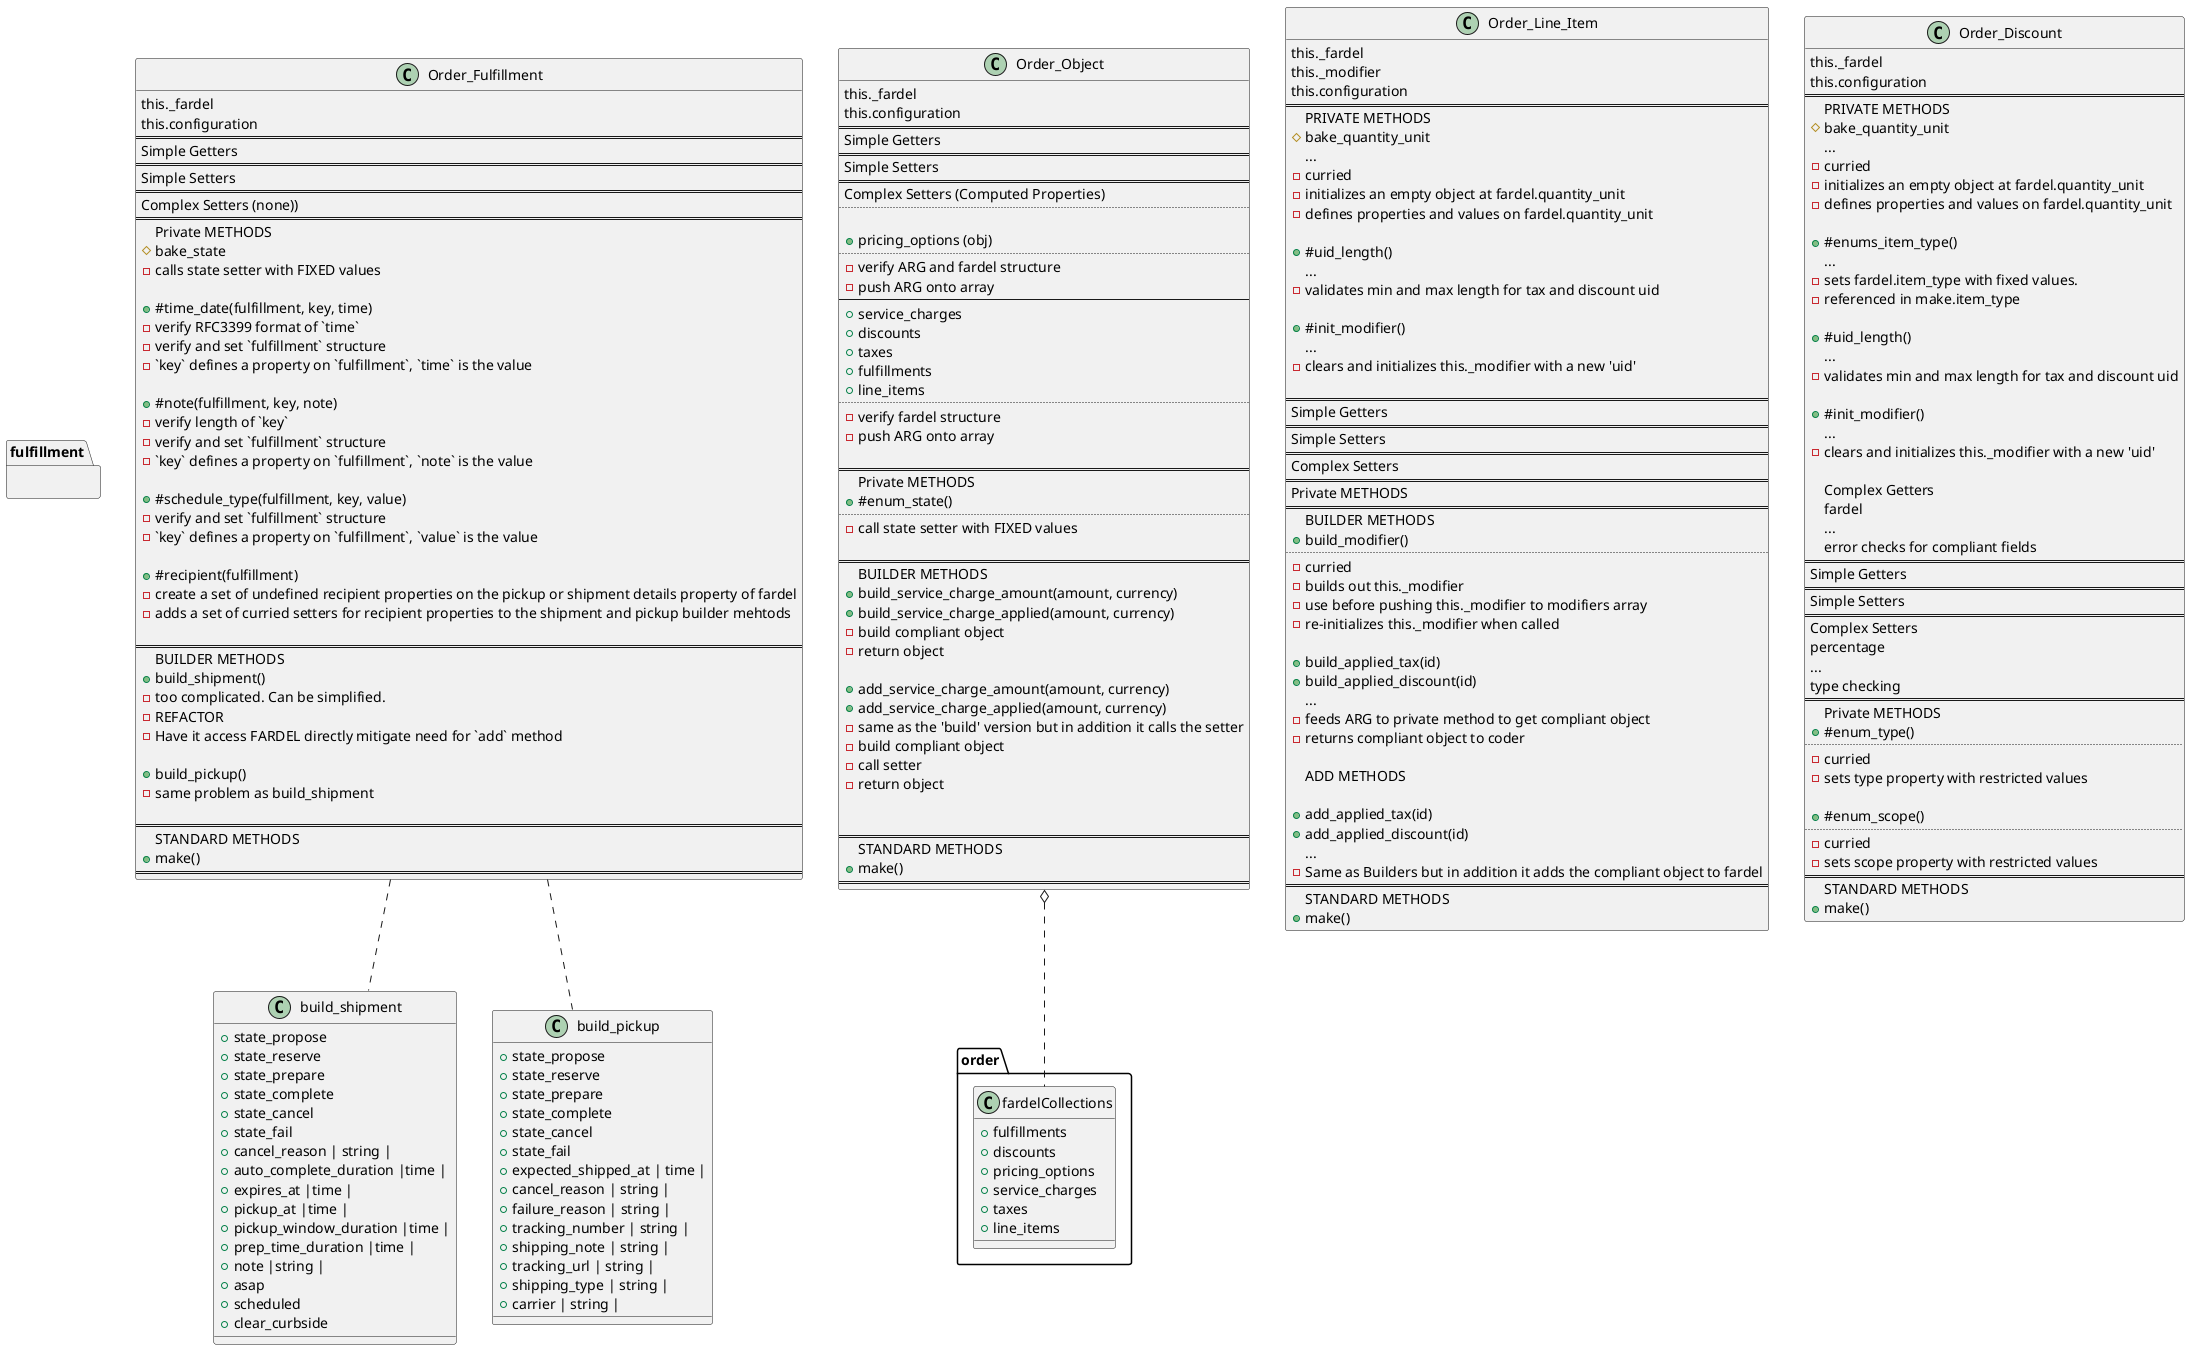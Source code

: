 @startuml
'https://plantuml.com/class-diagram


namespace fulfillment {
.Order_Fulfillment .. .build_shipment
.Order_Fulfillment .. .build_pickup
}

namespace order {
.Order_Object o.. fardelCollections

object fardelCollections{
  + fulfillments
  + discounts
  + pricing_options
  + service_charges
  + taxes
  + line_items
}

}

class Order_Object{
this._fardel
this.configuration
==
Simple Getters
==
Simple Setters
==
Complex Setters (Computed Properties)
..

+ pricing_options (obj)
..
- verify ARG and fardel structure
- push ARG onto array
--
+ service_charges
+ discounts
+ taxes
+ fulfillments
+ line_items
..
- verify fardel structure
- push ARG onto array

==
Private METHODS
+ #enum_state()
..
- call state setter with FIXED values

==
BUILDER METHODS
+ build_service_charge_amount(amount, currency)
+ build_service_charge_applied(amount, currency)
- build compliant object
- return object

+ add_service_charge_amount(amount, currency)
+ add_service_charge_applied(amount, currency)
- same as the 'build' version but in addition it calls the setter
- build compliant object
- call setter
- return object


==
STANDARD METHODS
+ make()
==
}

class Order_Fulfillment {
this._fardel
this.configuration
==
Simple Getters
==
Simple Setters
==
Complex Setters (none))
==
Private METHODS
#bake_state
- calls state setter with FIXED values

+ #time_date(fulfillment, key, time)
- verify RFC3399 format of `time`
- verify and set `fulfillment` structure
- `key` defines a property on `fulfillment`, `time` is the value

+ #note(fulfillment, key, note)
- verify length of `key`
- verify and set `fulfillment` structure
- `key` defines a property on `fulfillment`, `note` is the value

+ #schedule_type(fulfillment, key, value)
- verify and set `fulfillment` structure
- `key` defines a property on `fulfillment`, `value` is the value

+ #recipient(fulfillment)
- create a set of undefined recipient properties on the pickup or shipment details property of fardel
- adds a set of curried setters for recipient properties to the shipment and pickup builder mehtods

==
BUILDER METHODS
+ build_shipment()
- too complicated. Can be simplified.
- REFACTOR
- Have it access FARDEL directly mitigate need for `add` method

+ build_pickup()
- same problem as build_shipment

==
STANDARD METHODS
+ make()
==
}

class Order_Line_Item {
this._fardel
this._modifier
this.configuration
==
PRIVATE METHODS
#bake_quantity_unit
...
- curried
- initializes an empty object at fardel.quantity_unit
- defines properties and values on fardel.quantity_unit

+#uid_length()
...
- validates min and max length for tax and discount uid

+#init_modifier()
...
 - clears and initializes this._modifier with a new 'uid'

==
Simple Getters
==
Simple Setters
==
Complex Setters
==
Private METHODS
==
BUILDER METHODS
+build_modifier()
..
- curried
- builds out this._modifier
- use before pushing this._modifier to modifiers array
- re-initializes this._modifier when called

+build_applied_tax(id)
+build_applied_discount(id)
...
- feeds ARG to private method to get compliant object
- returns compliant object to coder

ADD METHODS

+add_applied_tax(id)
+add_applied_discount(id)
...
- Same as Builders but in addition it adds the compliant object to fardel
==
STANDARD METHODS
+ make()
}



class Order_Discount {
this._fardel
this.configuration
==
PRIVATE METHODS
#bake_quantity_unit
...
- curried
- initializes an empty object at fardel.quantity_unit
- defines properties and values on fardel.quantity_unit

+#enums_item_type()
...
- sets fardel.item_type with fixed values.
- referenced in make.item_type

+#uid_length()
...
- validates min and max length for tax and discount uid

+#init_modifier()
...
 - clears and initializes this._modifier with a new 'uid'

Complex Getters
fardel
...
error checks for compliant fields
==
Simple Getters
==
Simple Setters
==
Complex Setters
percentage
...
type checking
==
Private METHODS
+#enum_type()
..
- curried
- sets type property with restricted values

+#enum_scope()
..
- curried
- sets scope property with restricted values
==
STANDARD METHODS
+ make()
}



object build_shipment {
+ state_propose
+ state_reserve
+ state_prepare
+ state_complete
+ state_cancel
+ state_fail
+ cancel_reason | string |
+ auto_complete_duration |time |
+ expires_at |time |
+ pickup_at |time |
+ pickup_window_duration |time |
+ prep_time_duration |time |
+ note |string |
+ asap
+ scheduled
+ clear_curbside

}

object build_pickup {
+ state_propose
+ state_reserve
+ state_prepare
+ state_complete
+ state_cancel
+ state_fail
+ expected_shipped_at | time |
+ cancel_reason | string |
+ failure_reason | string |
+ tracking_number | string |
+ shipping_note | string |
+ tracking_url | string |
+ shipping_type | string |
+ carrier | string |
}


@enduml